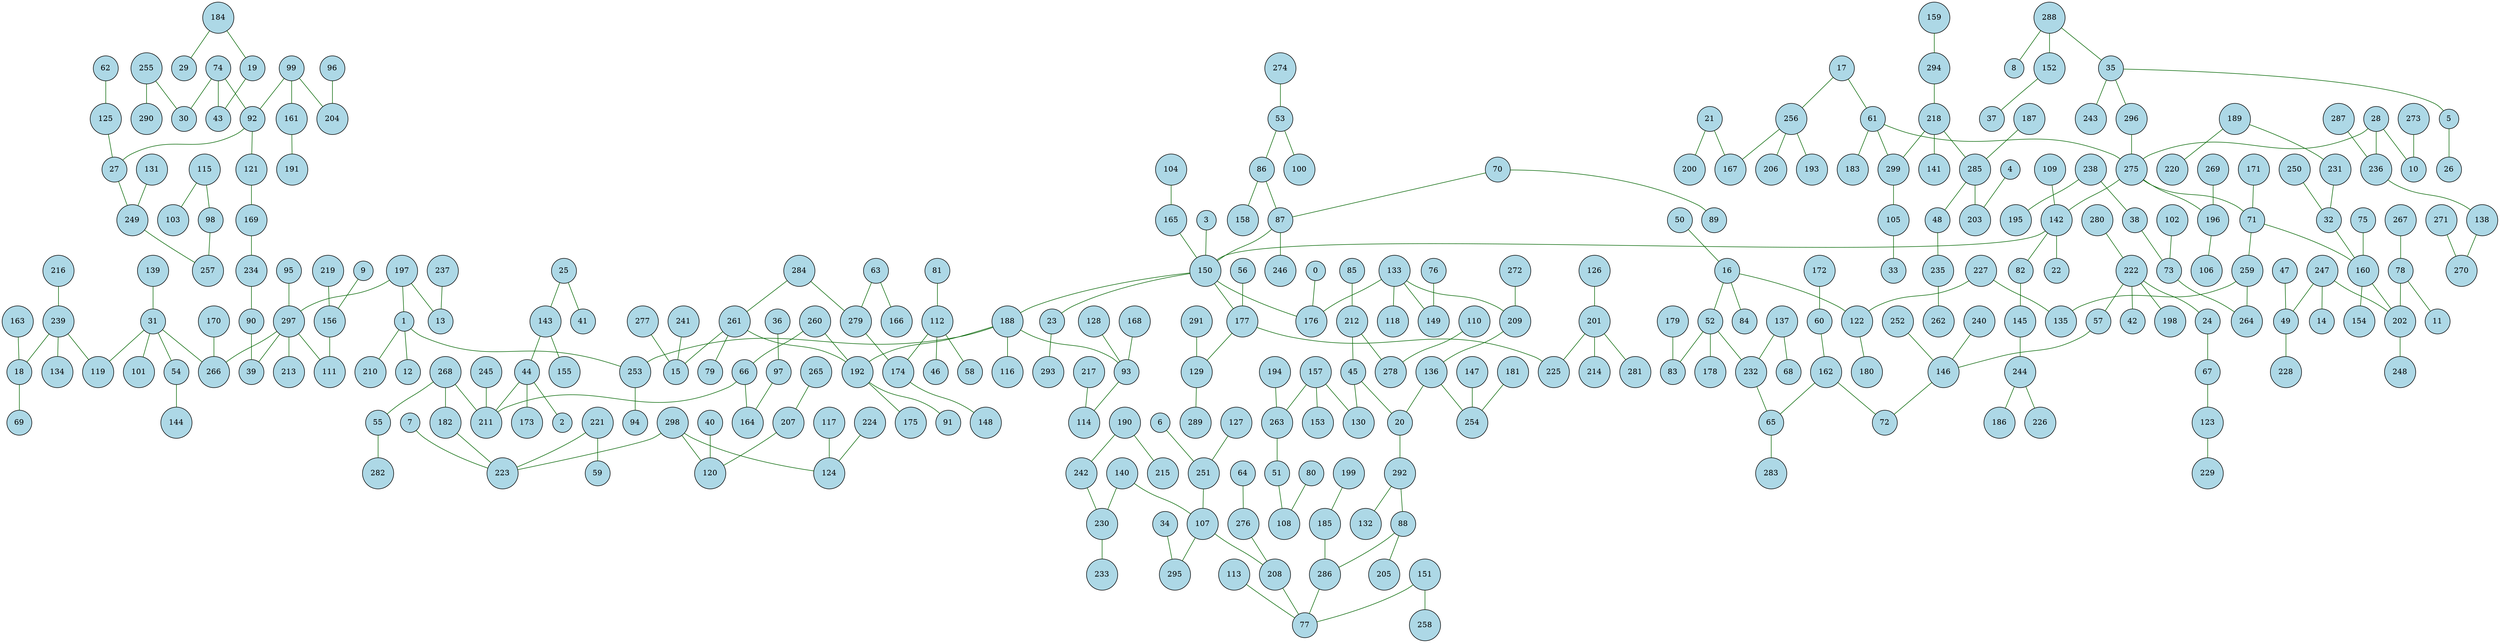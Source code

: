 graph SpanningTree3 {
  node [shape=circle, style=filled, fillcolor=lightblue];
  edge [color=darkgreen];
  31 -- 119;
  236 -- 138;
  61 -- 299;
  16 -- 122;
  140 -- 107;
  196 -- 106;
  188 -- 192;
  82 -- 145;
  136 -- 20;
  244 -- 226;
  298 -- 124;
  247 -- 49;
  285 -- 48;
  286 -- 77;
  142 -- 82;
  136 -- 254;
  28 -- 275;
  294 -- 218;
  28 -- 236;
  62 -- 125;
  96 -- 204;
  209 -- 136;
  256 -- 206;
  275 -- 71;
  50 -- 16;
  45 -- 20;
  17 -- 256;
  242 -- 230;
  88 -- 205;
  197 -- 1;
  239 -- 119;
  122 -- 180;
  65 -- 283;
  197 -- 13;
  259 -- 135;
  185 -- 286;
  145 -- 244;
  115 -- 103;
  107 -- 208;
  87 -- 246;
  260 -- 66;
  151 -- 258;
  255 -- 30;
  28 -- 10;
  189 -- 231;
  291 -- 129;
  284 -- 279;
  160 -- 154;
  274 -- 53;
  126 -- 201;
  115 -- 98;
  273 -- 10;
  21 -- 200;
  98 -- 257;
  284 -- 261;
  263 -- 51;
  255 -- 290;
  184 -- 19;
  25 -- 41;
  45 -- 130;
  188 -- 253;
  1 -- 210;
  71 -- 259;
  216 -- 239;
  297 -- 39;
  107 -- 295;
  129 -- 289;
  86 -- 87;
  113 -- 77;
  189 -- 220;
  63 -- 279;
  20 -- 292;
  31 -- 266;
  23 -- 293;
  67 -- 123;
  159 -- 294;
  297 -- 111;
  272 -- 209;
  76 -- 149;
  150 -- 188;
  156 -- 111;
  121 -- 169;
  296 -- 275;
  133 -- 209;
  192 -- 91;
  71 -- 160;
  157 -- 263;
  238 -- 38;
  74 -- 92;
  61 -- 275;
  256 -- 167;
  88 -- 286;
  133 -- 176;
  21 -- 167;
  275 -- 142;
  150 -- 176;
  140 -- 230;
  197 -- 297;
  234 -- 90;
  162 -- 65;
  137 -- 68;
  238 -- 195;
  157 -- 130;
  138 -- 270;
  142 -- 150;
  102 -- 73;
  60 -- 162;
  239 -- 18;
  239 -- 134;
  32 -- 160;
  53 -- 100;
  279 -- 174;
  260 -- 192;
  222 -- 42;
  222 -- 24;
  1 -- 253;
  18 -- 69;
  227 -- 135;
  93 -- 114;
  56 -- 177;
  35 -- 243;
  230 -- 233;
  47 -- 49;
  184 -- 29;
  49 -- 228;
  74 -- 30;
  48 -- 235;
  277 -- 15;
  87 -- 150;
  90 -- 39;
  261 -- 15;
  268 -- 55;
  212 -- 45;
  265 -- 207;
  212 -- 278;
  31 -- 54;
  251 -- 107;
  157 -- 153;
  104 -- 165;
  297 -- 266;
  160 -- 202;
  292 -- 88;
  97 -- 164;
  249 -- 257;
  70 -- 89;
  177 -- 129;
  66 -- 211;
  182 -- 223;
  240 -- 146;
  292 -- 132;
  150 -- 23;
  27 -- 249;
  86 -- 158;
  51 -- 108;
  150 -- 177;
  99 -- 204;
  70 -- 87;
  276 -- 208;
  268 -- 211;
  112 -- 174;
  218 -- 141;
  34 -- 295;
  201 -- 281;
  280 -- 222;
  40 -- 120;
  231 -- 32;
  5 -- 26;
  36 -- 97;
  137 -- 232;
  66 -- 164;
  208 -- 77;
  57 -- 146;
  52 -- 232;
  125 -- 27;
  163 -- 18;
  16 -- 52;
  44 -- 173;
  227 -- 122;
  7 -- 223;
  92 -- 121;
  218 -- 285;
  188 -- 93;
  187 -- 285;
  162 -- 72;
  73 -- 264;
  201 -- 214;
  247 -- 202;
  168 -- 93;
  222 -- 57;
  192 -- 175;
  146 -- 72;
  54 -- 144;
  261 -- 192;
  17 -- 61;
  218 -- 299;
  35 -- 296;
  92 -- 27;
  201 -- 225;
  75 -- 160;
  219 -- 156;
  110 -- 278;
  169 -- 234;
  38 -- 73;
  151 -- 77;
  288 -- 35;
  80 -- 108;
  161 -- 191;
  232 -- 65;
  298 -- 223;
  9 -- 156;
  105 -- 33;
  222 -- 198;
  298 -- 120;
  174 -- 148;
  288 -- 8;
  268 -- 182;
  53 -- 86;
  207 -- 120;
  261 -- 79;
  112 -- 58;
  165 -- 150;
  181 -- 254;
  35 -- 5;
  133 -- 118;
  259 -- 264;
  44 -- 211;
  99 -- 161;
  1 -- 12;
  256 -- 193;
  188 -- 116;
  74 -- 43;
  269 -- 196;
  55 -- 282;
  172 -- 60;
  25 -- 143;
  170 -- 266;
  152 -- 37;
  143 -- 44;
  177 -- 225;
  194 -- 263;
  78 -- 202;
  123 -- 229;
  19 -- 43;
  112 -- 46;
  285 -- 203;
  237 -- 13;
  3 -- 150;
  221 -- 223;
  287 -- 236;
  127 -- 251;
  85 -- 212;
  241 -- 15;
  52 -- 178;
  52 -- 83;
  131 -- 249;
  6 -- 251;
  128 -- 93;
  275 -- 196;
  267 -- 78;
  133 -- 149;
  24 -- 67;
  109 -- 142;
  117 -- 124;
  81 -- 112;
  202 -- 248;
  217 -- 114;
  271 -- 270;
  99 -- 92;
  31 -- 101;
  235 -- 262;
  171 -- 71;
  250 -- 32;
  190 -- 242;
  288 -- 152;
  64 -- 276;
  142 -- 22;
  244 -- 186;
  139 -- 31;
  245 -- 211;
  299 -- 105;
  16 -- 84;
  253 -- 94;
  252 -- 146;
  143 -- 155;
  224 -- 124;
  44 -- 2;
  190 -- 215;
  63 -- 166;
  0 -- 176;
  297 -- 213;
  4 -- 203;
  179 -- 83;
  61 -- 183;
  78 -- 11;
  147 -- 254;
  199 -- 185;
  247 -- 14;
  95 -- 297;
  221 -- 59;
}
